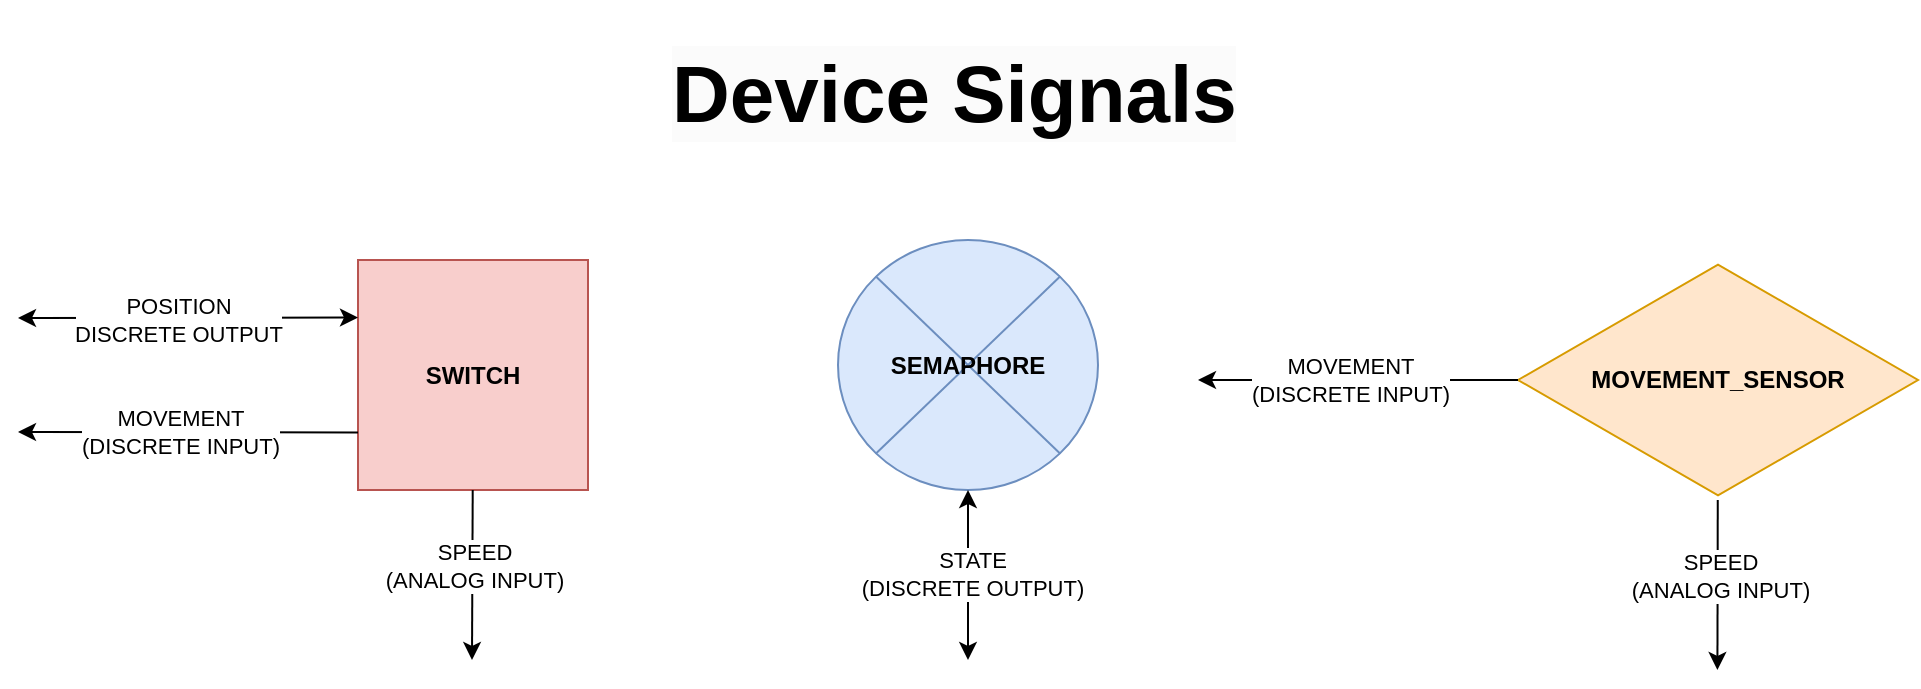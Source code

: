 <mxfile version="24.0.7" type="device">
  <diagram name="Page-1" id="SS2cRWPyXAL0T-rl7yd2">
    <mxGraphModel dx="847" dy="-423" grid="1" gridSize="10" guides="1" tooltips="1" connect="1" arrows="1" fold="1" page="1" pageScale="1" pageWidth="827" pageHeight="1169" math="0" shadow="0">
      <root>
        <mxCell id="0" />
        <mxCell id="1" parent="0" />
        <mxCell id="ue9Zm3nuNKWQ_GCb0CB4-3" value="&lt;b&gt;SWITCH&lt;/b&gt;" style="whiteSpace=wrap;html=1;aspect=fixed;fillColor=#f8cecc;strokeColor=#b85450;" vertex="1" parent="1">
          <mxGeometry x="1280" y="1320" width="115" height="115" as="geometry" />
        </mxCell>
        <mxCell id="ue9Zm3nuNKWQ_GCb0CB4-6" value="&lt;h1 style=&quot;color: rgb(0, 0, 0); font-family: Helvetica; font-style: normal; font-variant-ligatures: normal; font-variant-caps: normal; letter-spacing: normal; orphans: 2; text-align: center; text-indent: 0px; text-transform: none; widows: 2; word-spacing: 0px; -webkit-text-stroke-width: 0px; white-space: normal; background-color: rgb(251, 251, 251); text-decoration-thickness: initial; text-decoration-style: initial; text-decoration-color: initial;&quot;&gt;&lt;span style=&quot;font-size: 40px;&quot;&gt;Device Signals&lt;/span&gt;&lt;/h1&gt;" style="text;whiteSpace=wrap;html=1;" vertex="1" parent="1">
          <mxGeometry x="1435" y="1190" width="300" height="100" as="geometry" />
        </mxCell>
        <mxCell id="ue9Zm3nuNKWQ_GCb0CB4-7" value="&lt;b&gt;SEMAPHORE&lt;/b&gt;" style="shape=sumEllipse;perimeter=ellipsePerimeter;whiteSpace=wrap;html=1;backgroundOutline=1;fillColor=#dae8fc;strokeColor=#6c8ebf;" vertex="1" parent="1">
          <mxGeometry x="1520" y="1310" width="130" height="125" as="geometry" />
        </mxCell>
        <mxCell id="ue9Zm3nuNKWQ_GCb0CB4-8" value="" style="endArrow=classic;startArrow=classic;html=1;rounded=0;entryX=0;entryY=0.25;entryDx=0;entryDy=0;" edge="1" parent="1" target="ue9Zm3nuNKWQ_GCb0CB4-3">
          <mxGeometry width="50" height="50" relative="1" as="geometry">
            <mxPoint x="1110" y="1349" as="sourcePoint" />
            <mxPoint x="1170" y="1330" as="targetPoint" />
          </mxGeometry>
        </mxCell>
        <mxCell id="ue9Zm3nuNKWQ_GCb0CB4-9" value="POSITION&lt;br&gt;DISCRETE OUTPUT" style="edgeLabel;html=1;align=center;verticalAlign=middle;resizable=0;points=[];" vertex="1" connectable="0" parent="ue9Zm3nuNKWQ_GCb0CB4-8">
          <mxGeometry x="-0.1" y="1" relative="1" as="geometry">
            <mxPoint x="3" y="2" as="offset" />
          </mxGeometry>
        </mxCell>
        <mxCell id="ue9Zm3nuNKWQ_GCb0CB4-11" value="" style="endArrow=classic;html=1;rounded=0;exitX=0;exitY=0.75;exitDx=0;exitDy=0;" edge="1" parent="1" source="ue9Zm3nuNKWQ_GCb0CB4-3">
          <mxGeometry width="50" height="50" relative="1" as="geometry">
            <mxPoint x="1090" y="1470" as="sourcePoint" />
            <mxPoint x="1110" y="1406" as="targetPoint" />
          </mxGeometry>
        </mxCell>
        <mxCell id="ue9Zm3nuNKWQ_GCb0CB4-12" value="MOVEMENT&lt;br&gt;(DISCRETE INPUT)" style="edgeLabel;html=1;align=center;verticalAlign=middle;resizable=0;points=[];" vertex="1" connectable="0" parent="ue9Zm3nuNKWQ_GCb0CB4-11">
          <mxGeometry x="0.05" relative="1" as="geometry">
            <mxPoint as="offset" />
          </mxGeometry>
        </mxCell>
        <mxCell id="ue9Zm3nuNKWQ_GCb0CB4-15" value="" style="endArrow=classic;html=1;rounded=0;" edge="1" parent="1">
          <mxGeometry width="50" height="50" relative="1" as="geometry">
            <mxPoint x="1337.36" y="1435" as="sourcePoint" />
            <mxPoint x="1337" y="1520" as="targetPoint" />
          </mxGeometry>
        </mxCell>
        <mxCell id="ue9Zm3nuNKWQ_GCb0CB4-16" value="SPEED&lt;br&gt;(ANALOG INPUT)" style="edgeLabel;html=1;align=center;verticalAlign=middle;resizable=0;points=[];" vertex="1" connectable="0" parent="ue9Zm3nuNKWQ_GCb0CB4-15">
          <mxGeometry x="-0.123" y="1" relative="1" as="geometry">
            <mxPoint as="offset" />
          </mxGeometry>
        </mxCell>
        <mxCell id="ue9Zm3nuNKWQ_GCb0CB4-17" value="" style="endArrow=classic;startArrow=classic;html=1;rounded=0;entryX=0.5;entryY=1;entryDx=0;entryDy=0;" edge="1" parent="1" target="ue9Zm3nuNKWQ_GCb0CB4-7">
          <mxGeometry width="50" height="50" relative="1" as="geometry">
            <mxPoint x="1585" y="1520" as="sourcePoint" />
            <mxPoint x="1630" y="1470" as="targetPoint" />
          </mxGeometry>
        </mxCell>
        <mxCell id="ue9Zm3nuNKWQ_GCb0CB4-19" value="STATE&lt;br&gt;(DISCRETE OUTPUT)" style="edgeLabel;html=1;align=center;verticalAlign=middle;resizable=0;points=[];" vertex="1" connectable="0" parent="ue9Zm3nuNKWQ_GCb0CB4-17">
          <mxGeometry x="0.018" y="-2" relative="1" as="geometry">
            <mxPoint as="offset" />
          </mxGeometry>
        </mxCell>
        <mxCell id="ue9Zm3nuNKWQ_GCb0CB4-20" value="&lt;b&gt;MOVEMENT_SENSOR&lt;/b&gt;" style="html=1;whiteSpace=wrap;aspect=fixed;shape=isoRectangle;fillColor=#ffe6cc;strokeColor=#d79b00;" vertex="1" parent="1">
          <mxGeometry x="1860" y="1320" width="200" height="120" as="geometry" />
        </mxCell>
        <mxCell id="ue9Zm3nuNKWQ_GCb0CB4-21" value="" style="endArrow=classic;html=1;rounded=0;" edge="1" parent="1">
          <mxGeometry width="50" height="50" relative="1" as="geometry">
            <mxPoint x="1860" y="1380" as="sourcePoint" />
            <mxPoint x="1700" y="1380" as="targetPoint" />
          </mxGeometry>
        </mxCell>
        <mxCell id="ue9Zm3nuNKWQ_GCb0CB4-22" value="MOVEMENT&lt;br&gt;(DISCRETE INPUT)" style="edgeLabel;html=1;align=center;verticalAlign=middle;resizable=0;points=[];" vertex="1" connectable="0" parent="ue9Zm3nuNKWQ_GCb0CB4-21">
          <mxGeometry x="0.05" relative="1" as="geometry">
            <mxPoint as="offset" />
          </mxGeometry>
        </mxCell>
        <mxCell id="ue9Zm3nuNKWQ_GCb0CB4-23" value="" style="endArrow=classic;html=1;rounded=0;" edge="1" parent="1" source="ue9Zm3nuNKWQ_GCb0CB4-20">
          <mxGeometry width="50" height="50" relative="1" as="geometry">
            <mxPoint x="1960.07" y="1440" as="sourcePoint" />
            <mxPoint x="1959.71" y="1525" as="targetPoint" />
          </mxGeometry>
        </mxCell>
        <mxCell id="ue9Zm3nuNKWQ_GCb0CB4-24" value="SPEED&lt;br&gt;(ANALOG INPUT)" style="edgeLabel;html=1;align=center;verticalAlign=middle;resizable=0;points=[];" vertex="1" connectable="0" parent="ue9Zm3nuNKWQ_GCb0CB4-23">
          <mxGeometry x="-0.123" y="1" relative="1" as="geometry">
            <mxPoint as="offset" />
          </mxGeometry>
        </mxCell>
      </root>
    </mxGraphModel>
  </diagram>
</mxfile>
